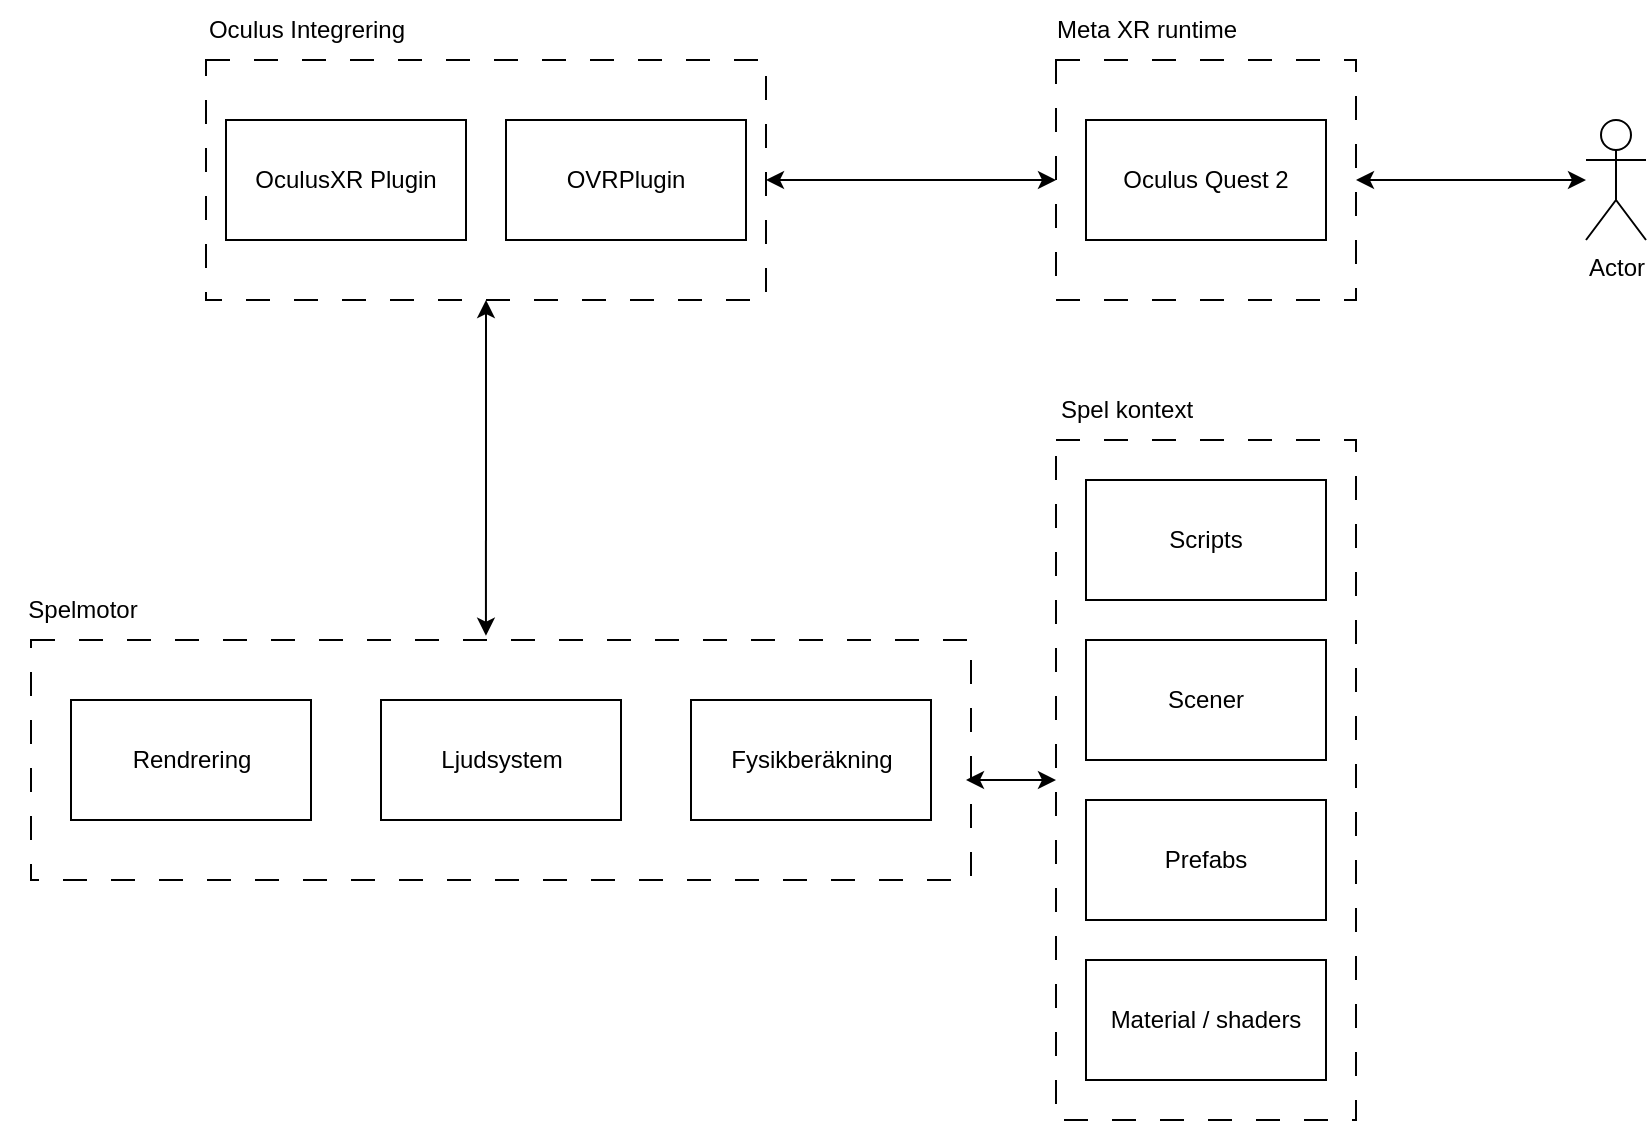 <mxfile version="21.2.3" type="github">
  <diagram name="Page-1" id="5f0bae14-7c28-e335-631c-24af17079c00">
    <mxGraphModel dx="1302" dy="721" grid="1" gridSize="10" guides="1" tooltips="1" connect="1" arrows="1" fold="1" page="1" pageScale="1" pageWidth="1100" pageHeight="850" background="none" math="0" shadow="0">
      <root>
        <mxCell id="0" />
        <mxCell id="1" parent="0" />
        <mxCell id="SS03M6CejXD36-EVWh4s-22" value="" style="rounded=0;whiteSpace=wrap;html=1;glass=0;fillColor=none;dashed=1;dashPattern=12 12;" vertex="1" parent="1">
          <mxGeometry x="755" y="400" width="150" height="340" as="geometry" />
        </mxCell>
        <mxCell id="SS03M6CejXD36-EVWh4s-6" value="" style="rounded=0;whiteSpace=wrap;html=1;glass=0;fillColor=none;dashed=1;dashPattern=12 12;" vertex="1" parent="1">
          <mxGeometry x="330" y="210" width="280" height="120" as="geometry" />
        </mxCell>
        <mxCell id="SS03M6CejXD36-EVWh4s-1" value="Oculus Quest 2" style="rounded=0;whiteSpace=wrap;html=1;" vertex="1" parent="1">
          <mxGeometry x="770" y="240" width="120" height="60" as="geometry" />
        </mxCell>
        <mxCell id="SS03M6CejXD36-EVWh4s-2" value="OculusXR Plugin" style="rounded=0;whiteSpace=wrap;html=1;" vertex="1" parent="1">
          <mxGeometry x="340" y="240" width="120" height="60" as="geometry" />
        </mxCell>
        <mxCell id="SS03M6CejXD36-EVWh4s-3" value="OVRPlugin" style="rounded=0;whiteSpace=wrap;html=1;" vertex="1" parent="1">
          <mxGeometry x="480" y="240" width="120" height="60" as="geometry" />
        </mxCell>
        <mxCell id="SS03M6CejXD36-EVWh4s-4" value="Scener" style="rounded=0;whiteSpace=wrap;html=1;" vertex="1" parent="1">
          <mxGeometry x="770" y="500" width="120" height="60" as="geometry" />
        </mxCell>
        <mxCell id="SS03M6CejXD36-EVWh4s-7" value="Oculus Integrering" style="text;html=1;align=center;verticalAlign=middle;resizable=0;points=[];autosize=1;strokeColor=none;fillColor=none;" vertex="1" parent="1">
          <mxGeometry x="320" y="180" width="120" height="30" as="geometry" />
        </mxCell>
        <mxCell id="SS03M6CejXD36-EVWh4s-8" value="Meta XR runtime" style="text;html=1;align=center;verticalAlign=middle;resizable=0;points=[];autosize=1;strokeColor=none;fillColor=none;" vertex="1" parent="1">
          <mxGeometry x="745" y="180" width="110" height="30" as="geometry" />
        </mxCell>
        <mxCell id="SS03M6CejXD36-EVWh4s-9" value="" style="rounded=0;whiteSpace=wrap;html=1;glass=0;fillColor=none;dashed=1;dashPattern=12 12;" vertex="1" parent="1">
          <mxGeometry x="755" y="210" width="150" height="120" as="geometry" />
        </mxCell>
        <mxCell id="SS03M6CejXD36-EVWh4s-11" value="Actor" style="shape=umlActor;verticalLabelPosition=bottom;verticalAlign=top;html=1;outlineConnect=0;" vertex="1" parent="1">
          <mxGeometry x="1020" y="240" width="30" height="60" as="geometry" />
        </mxCell>
        <mxCell id="SS03M6CejXD36-EVWh4s-13" value="" style="endArrow=classic;startArrow=classic;html=1;rounded=0;exitX=1;exitY=0.5;exitDx=0;exitDy=0;" edge="1" parent="1" source="SS03M6CejXD36-EVWh4s-9" target="SS03M6CejXD36-EVWh4s-11">
          <mxGeometry width="50" height="50" relative="1" as="geometry">
            <mxPoint x="940" y="300" as="sourcePoint" />
            <mxPoint x="990" y="250" as="targetPoint" />
          </mxGeometry>
        </mxCell>
        <mxCell id="SS03M6CejXD36-EVWh4s-14" value="" style="endArrow=classic;startArrow=classic;html=1;rounded=0;entryX=0;entryY=0.5;entryDx=0;entryDy=0;exitX=1;exitY=0.5;exitDx=0;exitDy=0;" edge="1" parent="1" source="SS03M6CejXD36-EVWh4s-6" target="SS03M6CejXD36-EVWh4s-9">
          <mxGeometry width="50" height="50" relative="1" as="geometry">
            <mxPoint x="670" y="310" as="sourcePoint" />
            <mxPoint x="720" y="260" as="targetPoint" />
          </mxGeometry>
        </mxCell>
        <mxCell id="SS03M6CejXD36-EVWh4s-15" value="" style="rounded=0;whiteSpace=wrap;html=1;glass=0;fillColor=none;dashed=1;dashPattern=12 12;" vertex="1" parent="1">
          <mxGeometry x="242.5" y="500" width="470" height="120" as="geometry" />
        </mxCell>
        <mxCell id="SS03M6CejXD36-EVWh4s-16" value="Spelmotor" style="text;html=1;align=center;verticalAlign=middle;resizable=0;points=[];autosize=1;strokeColor=none;fillColor=none;" vertex="1" parent="1">
          <mxGeometry x="227.5" y="470" width="80" height="30" as="geometry" />
        </mxCell>
        <mxCell id="SS03M6CejXD36-EVWh4s-18" value="Rendrering" style="rounded=0;whiteSpace=wrap;html=1;" vertex="1" parent="1">
          <mxGeometry x="262.5" y="530" width="120" height="60" as="geometry" />
        </mxCell>
        <mxCell id="SS03M6CejXD36-EVWh4s-19" value="Ljudsystem" style="rounded=0;whiteSpace=wrap;html=1;" vertex="1" parent="1">
          <mxGeometry x="417.5" y="530" width="120" height="60" as="geometry" />
        </mxCell>
        <mxCell id="SS03M6CejXD36-EVWh4s-20" value="Fysikberäkning" style="rounded=0;whiteSpace=wrap;html=1;" vertex="1" parent="1">
          <mxGeometry x="572.5" y="530" width="120" height="60" as="geometry" />
        </mxCell>
        <mxCell id="SS03M6CejXD36-EVWh4s-21" value="Scripts" style="rounded=0;whiteSpace=wrap;html=1;" vertex="1" parent="1">
          <mxGeometry x="770" y="420" width="120" height="60" as="geometry" />
        </mxCell>
        <mxCell id="SS03M6CejXD36-EVWh4s-23" value="Prefabs" style="rounded=0;whiteSpace=wrap;html=1;" vertex="1" parent="1">
          <mxGeometry x="770" y="580" width="120" height="60" as="geometry" />
        </mxCell>
        <mxCell id="SS03M6CejXD36-EVWh4s-24" value="Material / shaders" style="rounded=0;whiteSpace=wrap;html=1;" vertex="1" parent="1">
          <mxGeometry x="770" y="660" width="120" height="60" as="geometry" />
        </mxCell>
        <mxCell id="SS03M6CejXD36-EVWh4s-25" value="Spel kontext" style="text;html=1;align=center;verticalAlign=middle;resizable=0;points=[];autosize=1;strokeColor=none;fillColor=none;" vertex="1" parent="1">
          <mxGeometry x="745" y="370" width="90" height="30" as="geometry" />
        </mxCell>
        <mxCell id="SS03M6CejXD36-EVWh4s-26" value="" style="endArrow=classic;startArrow=classic;html=1;rounded=0;entryX=0.5;entryY=1;entryDx=0;entryDy=0;exitX=0.484;exitY=-0.018;exitDx=0;exitDy=0;exitPerimeter=0;" edge="1" parent="1" source="SS03M6CejXD36-EVWh4s-15" target="SS03M6CejXD36-EVWh4s-6">
          <mxGeometry width="50" height="50" relative="1" as="geometry">
            <mxPoint x="450" y="440" as="sourcePoint" />
            <mxPoint x="500" y="390" as="targetPoint" />
          </mxGeometry>
        </mxCell>
        <mxCell id="SS03M6CejXD36-EVWh4s-27" value="" style="endArrow=classic;startArrow=classic;html=1;rounded=0;entryX=0;entryY=0.5;entryDx=0;entryDy=0;" edge="1" parent="1" target="SS03M6CejXD36-EVWh4s-22">
          <mxGeometry width="50" height="50" relative="1" as="geometry">
            <mxPoint x="710" y="570" as="sourcePoint" />
            <mxPoint x="670" y="430" as="targetPoint" />
          </mxGeometry>
        </mxCell>
      </root>
    </mxGraphModel>
  </diagram>
</mxfile>
